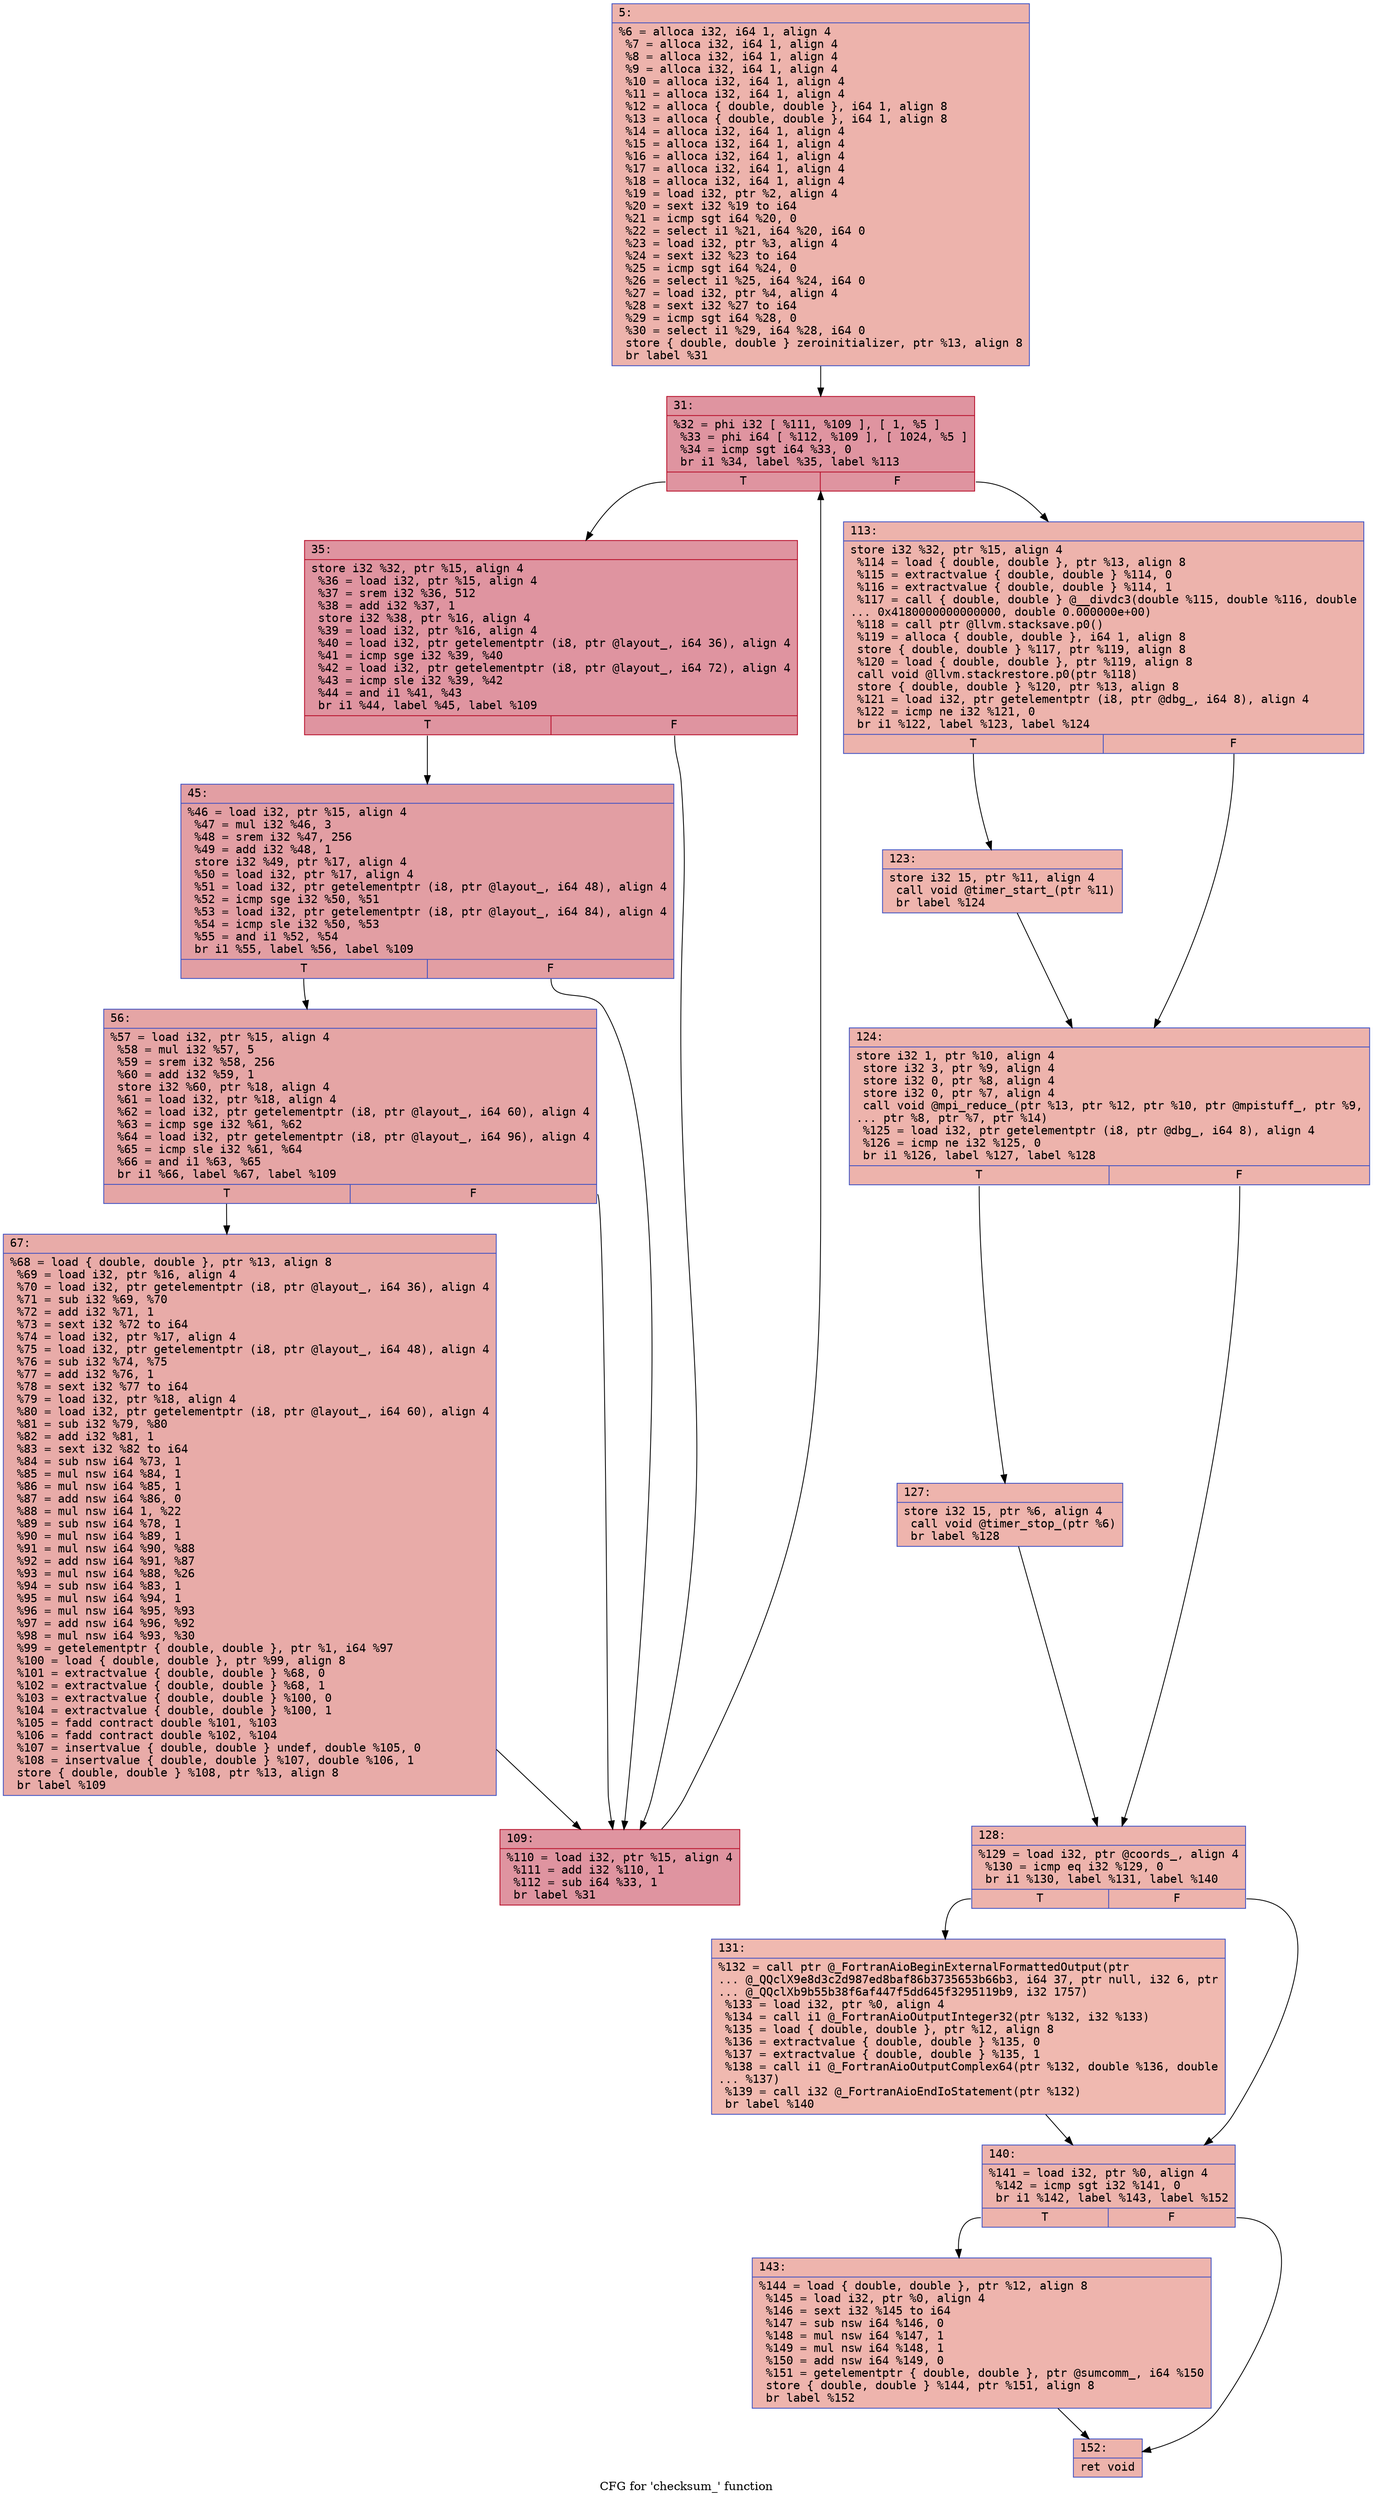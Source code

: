 digraph "CFG for 'checksum_' function" {
	label="CFG for 'checksum_' function";

	Node0x55cdf5dc0da0 [shape=record,color="#3d50c3ff", style=filled, fillcolor="#d6524470" fontname="Courier",label="{5:\l|  %6 = alloca i32, i64 1, align 4\l  %7 = alloca i32, i64 1, align 4\l  %8 = alloca i32, i64 1, align 4\l  %9 = alloca i32, i64 1, align 4\l  %10 = alloca i32, i64 1, align 4\l  %11 = alloca i32, i64 1, align 4\l  %12 = alloca \{ double, double \}, i64 1, align 8\l  %13 = alloca \{ double, double \}, i64 1, align 8\l  %14 = alloca i32, i64 1, align 4\l  %15 = alloca i32, i64 1, align 4\l  %16 = alloca i32, i64 1, align 4\l  %17 = alloca i32, i64 1, align 4\l  %18 = alloca i32, i64 1, align 4\l  %19 = load i32, ptr %2, align 4\l  %20 = sext i32 %19 to i64\l  %21 = icmp sgt i64 %20, 0\l  %22 = select i1 %21, i64 %20, i64 0\l  %23 = load i32, ptr %3, align 4\l  %24 = sext i32 %23 to i64\l  %25 = icmp sgt i64 %24, 0\l  %26 = select i1 %25, i64 %24, i64 0\l  %27 = load i32, ptr %4, align 4\l  %28 = sext i32 %27 to i64\l  %29 = icmp sgt i64 %28, 0\l  %30 = select i1 %29, i64 %28, i64 0\l  store \{ double, double \} zeroinitializer, ptr %13, align 8\l  br label %31\l}"];
	Node0x55cdf5dc0da0 -> Node0x55cdf5dc1cd0[tooltip="5 -> 31\nProbability 100.00%" ];
	Node0x55cdf5dc1cd0 [shape=record,color="#b70d28ff", style=filled, fillcolor="#b70d2870" fontname="Courier",label="{31:\l|  %32 = phi i32 [ %111, %109 ], [ 1, %5 ]\l  %33 = phi i64 [ %112, %109 ], [ 1024, %5 ]\l  %34 = icmp sgt i64 %33, 0\l  br i1 %34, label %35, label %113\l|{<s0>T|<s1>F}}"];
	Node0x55cdf5dc1cd0:s0 -> Node0x55cdf5dc3d20[tooltip="31 -> 35\nProbability 96.88%" ];
	Node0x55cdf5dc1cd0:s1 -> Node0x55cdf5dc3d70[tooltip="31 -> 113\nProbability 3.12%" ];
	Node0x55cdf5dc3d20 [shape=record,color="#b70d28ff", style=filled, fillcolor="#b70d2870" fontname="Courier",label="{35:\l|  store i32 %32, ptr %15, align 4\l  %36 = load i32, ptr %15, align 4\l  %37 = srem i32 %36, 512\l  %38 = add i32 %37, 1\l  store i32 %38, ptr %16, align 4\l  %39 = load i32, ptr %16, align 4\l  %40 = load i32, ptr getelementptr (i8, ptr @layout_, i64 36), align 4\l  %41 = icmp sge i32 %39, %40\l  %42 = load i32, ptr getelementptr (i8, ptr @layout_, i64 72), align 4\l  %43 = icmp sle i32 %39, %42\l  %44 = and i1 %41, %43\l  br i1 %44, label %45, label %109\l|{<s0>T|<s1>F}}"];
	Node0x55cdf5dc3d20:s0 -> Node0x55cdf5dc4480[tooltip="35 -> 45\nProbability 50.00%" ];
	Node0x55cdf5dc3d20:s1 -> Node0x55cdf5dc3b20[tooltip="35 -> 109\nProbability 50.00%" ];
	Node0x55cdf5dc4480 [shape=record,color="#3d50c3ff", style=filled, fillcolor="#be242e70" fontname="Courier",label="{45:\l|  %46 = load i32, ptr %15, align 4\l  %47 = mul i32 %46, 3\l  %48 = srem i32 %47, 256\l  %49 = add i32 %48, 1\l  store i32 %49, ptr %17, align 4\l  %50 = load i32, ptr %17, align 4\l  %51 = load i32, ptr getelementptr (i8, ptr @layout_, i64 48), align 4\l  %52 = icmp sge i32 %50, %51\l  %53 = load i32, ptr getelementptr (i8, ptr @layout_, i64 84), align 4\l  %54 = icmp sle i32 %50, %53\l  %55 = and i1 %52, %54\l  br i1 %55, label %56, label %109\l|{<s0>T|<s1>F}}"];
	Node0x55cdf5dc4480:s0 -> Node0x55cdf5dc5390[tooltip="45 -> 56\nProbability 50.00%" ];
	Node0x55cdf5dc4480:s1 -> Node0x55cdf5dc3b20[tooltip="45 -> 109\nProbability 50.00%" ];
	Node0x55cdf5dc5390 [shape=record,color="#3d50c3ff", style=filled, fillcolor="#c5333470" fontname="Courier",label="{56:\l|  %57 = load i32, ptr %15, align 4\l  %58 = mul i32 %57, 5\l  %59 = srem i32 %58, 256\l  %60 = add i32 %59, 1\l  store i32 %60, ptr %18, align 4\l  %61 = load i32, ptr %18, align 4\l  %62 = load i32, ptr getelementptr (i8, ptr @layout_, i64 60), align 4\l  %63 = icmp sge i32 %61, %62\l  %64 = load i32, ptr getelementptr (i8, ptr @layout_, i64 96), align 4\l  %65 = icmp sle i32 %61, %64\l  %66 = and i1 %63, %65\l  br i1 %66, label %67, label %109\l|{<s0>T|<s1>F}}"];
	Node0x55cdf5dc5390:s0 -> Node0x55cdf5dc5a90[tooltip="56 -> 67\nProbability 50.00%" ];
	Node0x55cdf5dc5390:s1 -> Node0x55cdf5dc3b20[tooltip="56 -> 109\nProbability 50.00%" ];
	Node0x55cdf5dc5a90 [shape=record,color="#3d50c3ff", style=filled, fillcolor="#cc403a70" fontname="Courier",label="{67:\l|  %68 = load \{ double, double \}, ptr %13, align 8\l  %69 = load i32, ptr %16, align 4\l  %70 = load i32, ptr getelementptr (i8, ptr @layout_, i64 36), align 4\l  %71 = sub i32 %69, %70\l  %72 = add i32 %71, 1\l  %73 = sext i32 %72 to i64\l  %74 = load i32, ptr %17, align 4\l  %75 = load i32, ptr getelementptr (i8, ptr @layout_, i64 48), align 4\l  %76 = sub i32 %74, %75\l  %77 = add i32 %76, 1\l  %78 = sext i32 %77 to i64\l  %79 = load i32, ptr %18, align 4\l  %80 = load i32, ptr getelementptr (i8, ptr @layout_, i64 60), align 4\l  %81 = sub i32 %79, %80\l  %82 = add i32 %81, 1\l  %83 = sext i32 %82 to i64\l  %84 = sub nsw i64 %73, 1\l  %85 = mul nsw i64 %84, 1\l  %86 = mul nsw i64 %85, 1\l  %87 = add nsw i64 %86, 0\l  %88 = mul nsw i64 1, %22\l  %89 = sub nsw i64 %78, 1\l  %90 = mul nsw i64 %89, 1\l  %91 = mul nsw i64 %90, %88\l  %92 = add nsw i64 %91, %87\l  %93 = mul nsw i64 %88, %26\l  %94 = sub nsw i64 %83, 1\l  %95 = mul nsw i64 %94, 1\l  %96 = mul nsw i64 %95, %93\l  %97 = add nsw i64 %96, %92\l  %98 = mul nsw i64 %93, %30\l  %99 = getelementptr \{ double, double \}, ptr %1, i64 %97\l  %100 = load \{ double, double \}, ptr %99, align 8\l  %101 = extractvalue \{ double, double \} %68, 0\l  %102 = extractvalue \{ double, double \} %68, 1\l  %103 = extractvalue \{ double, double \} %100, 0\l  %104 = extractvalue \{ double, double \} %100, 1\l  %105 = fadd contract double %101, %103\l  %106 = fadd contract double %102, %104\l  %107 = insertvalue \{ double, double \} undef, double %105, 0\l  %108 = insertvalue \{ double, double \} %107, double %106, 1\l  store \{ double, double \} %108, ptr %13, align 8\l  br label %109\l}"];
	Node0x55cdf5dc5a90 -> Node0x55cdf5dc3b20[tooltip="67 -> 109\nProbability 100.00%" ];
	Node0x55cdf5dc3b20 [shape=record,color="#b70d28ff", style=filled, fillcolor="#b70d2870" fontname="Courier",label="{109:\l|  %110 = load i32, ptr %15, align 4\l  %111 = add i32 %110, 1\l  %112 = sub i64 %33, 1\l  br label %31\l}"];
	Node0x55cdf5dc3b20 -> Node0x55cdf5dc1cd0[tooltip="109 -> 31\nProbability 100.00%" ];
	Node0x55cdf5dc3d70 [shape=record,color="#3d50c3ff", style=filled, fillcolor="#d6524470" fontname="Courier",label="{113:\l|  store i32 %32, ptr %15, align 4\l  %114 = load \{ double, double \}, ptr %13, align 8\l  %115 = extractvalue \{ double, double \} %114, 0\l  %116 = extractvalue \{ double, double \} %114, 1\l  %117 = call \{ double, double \} @__divdc3(double %115, double %116, double\l... 0x4180000000000000, double 0.000000e+00)\l  %118 = call ptr @llvm.stacksave.p0()\l  %119 = alloca \{ double, double \}, i64 1, align 8\l  store \{ double, double \} %117, ptr %119, align 8\l  %120 = load \{ double, double \}, ptr %119, align 8\l  call void @llvm.stackrestore.p0(ptr %118)\l  store \{ double, double \} %120, ptr %13, align 8\l  %121 = load i32, ptr getelementptr (i8, ptr @dbg_, i64 8), align 4\l  %122 = icmp ne i32 %121, 0\l  br i1 %122, label %123, label %124\l|{<s0>T|<s1>F}}"];
	Node0x55cdf5dc3d70:s0 -> Node0x55cdf5dc9890[tooltip="113 -> 123\nProbability 62.50%" ];
	Node0x55cdf5dc3d70:s1 -> Node0x55cdf5dc98e0[tooltip="113 -> 124\nProbability 37.50%" ];
	Node0x55cdf5dc9890 [shape=record,color="#3d50c3ff", style=filled, fillcolor="#d8564670" fontname="Courier",label="{123:\l|  store i32 15, ptr %11, align 4\l  call void @timer_start_(ptr %11)\l  br label %124\l}"];
	Node0x55cdf5dc9890 -> Node0x55cdf5dc98e0[tooltip="123 -> 124\nProbability 100.00%" ];
	Node0x55cdf5dc98e0 [shape=record,color="#3d50c3ff", style=filled, fillcolor="#d6524470" fontname="Courier",label="{124:\l|  store i32 1, ptr %10, align 4\l  store i32 3, ptr %9, align 4\l  store i32 0, ptr %8, align 4\l  store i32 0, ptr %7, align 4\l  call void @mpi_reduce_(ptr %13, ptr %12, ptr %10, ptr @mpistuff_, ptr %9,\l... ptr %8, ptr %7, ptr %14)\l  %125 = load i32, ptr getelementptr (i8, ptr @dbg_, i64 8), align 4\l  %126 = icmp ne i32 %125, 0\l  br i1 %126, label %127, label %128\l|{<s0>T|<s1>F}}"];
	Node0x55cdf5dc98e0:s0 -> Node0x55cdf5dca140[tooltip="124 -> 127\nProbability 62.50%" ];
	Node0x55cdf5dc98e0:s1 -> Node0x55cdf5dca190[tooltip="124 -> 128\nProbability 37.50%" ];
	Node0x55cdf5dca140 [shape=record,color="#3d50c3ff", style=filled, fillcolor="#d8564670" fontname="Courier",label="{127:\l|  store i32 15, ptr %6, align 4\l  call void @timer_stop_(ptr %6)\l  br label %128\l}"];
	Node0x55cdf5dca140 -> Node0x55cdf5dca190[tooltip="127 -> 128\nProbability 100.00%" ];
	Node0x55cdf5dca190 [shape=record,color="#3d50c3ff", style=filled, fillcolor="#d6524470" fontname="Courier",label="{128:\l|  %129 = load i32, ptr @coords_, align 4\l  %130 = icmp eq i32 %129, 0\l  br i1 %130, label %131, label %140\l|{<s0>T|<s1>F}}"];
	Node0x55cdf5dca190:s0 -> Node0x55cdf5dca5a0[tooltip="128 -> 131\nProbability 37.50%" ];
	Node0x55cdf5dca190:s1 -> Node0x55cdf5dca5f0[tooltip="128 -> 140\nProbability 62.50%" ];
	Node0x55cdf5dca5a0 [shape=record,color="#3d50c3ff", style=filled, fillcolor="#de614d70" fontname="Courier",label="{131:\l|  %132 = call ptr @_FortranAioBeginExternalFormattedOutput(ptr\l... @_QQclX9e8d3c2d987ed8baf86b3735653b66b3, i64 37, ptr null, i32 6, ptr\l... @_QQclXb9b55b38f6af447f5dd645f3295119b9, i32 1757)\l  %133 = load i32, ptr %0, align 4\l  %134 = call i1 @_FortranAioOutputInteger32(ptr %132, i32 %133)\l  %135 = load \{ double, double \}, ptr %12, align 8\l  %136 = extractvalue \{ double, double \} %135, 0\l  %137 = extractvalue \{ double, double \} %135, 1\l  %138 = call i1 @_FortranAioOutputComplex64(ptr %132, double %136, double\l... %137)\l  %139 = call i32 @_FortranAioEndIoStatement(ptr %132)\l  br label %140\l}"];
	Node0x55cdf5dca5a0 -> Node0x55cdf5dca5f0[tooltip="131 -> 140\nProbability 100.00%" ];
	Node0x55cdf5dca5f0 [shape=record,color="#3d50c3ff", style=filled, fillcolor="#d6524470" fontname="Courier",label="{140:\l|  %141 = load i32, ptr %0, align 4\l  %142 = icmp sgt i32 %141, 0\l  br i1 %142, label %143, label %152\l|{<s0>T|<s1>F}}"];
	Node0x55cdf5dca5f0:s0 -> Node0x55cdf5dcb030[tooltip="140 -> 143\nProbability 62.50%" ];
	Node0x55cdf5dca5f0:s1 -> Node0x55cdf5dcb080[tooltip="140 -> 152\nProbability 37.50%" ];
	Node0x55cdf5dcb030 [shape=record,color="#3d50c3ff", style=filled, fillcolor="#d8564670" fontname="Courier",label="{143:\l|  %144 = load \{ double, double \}, ptr %12, align 8\l  %145 = load i32, ptr %0, align 4\l  %146 = sext i32 %145 to i64\l  %147 = sub nsw i64 %146, 0\l  %148 = mul nsw i64 %147, 1\l  %149 = mul nsw i64 %148, 1\l  %150 = add nsw i64 %149, 0\l  %151 = getelementptr \{ double, double \}, ptr @sumcomm_, i64 %150\l  store \{ double, double \} %144, ptr %151, align 8\l  br label %152\l}"];
	Node0x55cdf5dcb030 -> Node0x55cdf5dcb080[tooltip="143 -> 152\nProbability 100.00%" ];
	Node0x55cdf5dcb080 [shape=record,color="#3d50c3ff", style=filled, fillcolor="#d6524470" fontname="Courier",label="{152:\l|  ret void\l}"];
}
